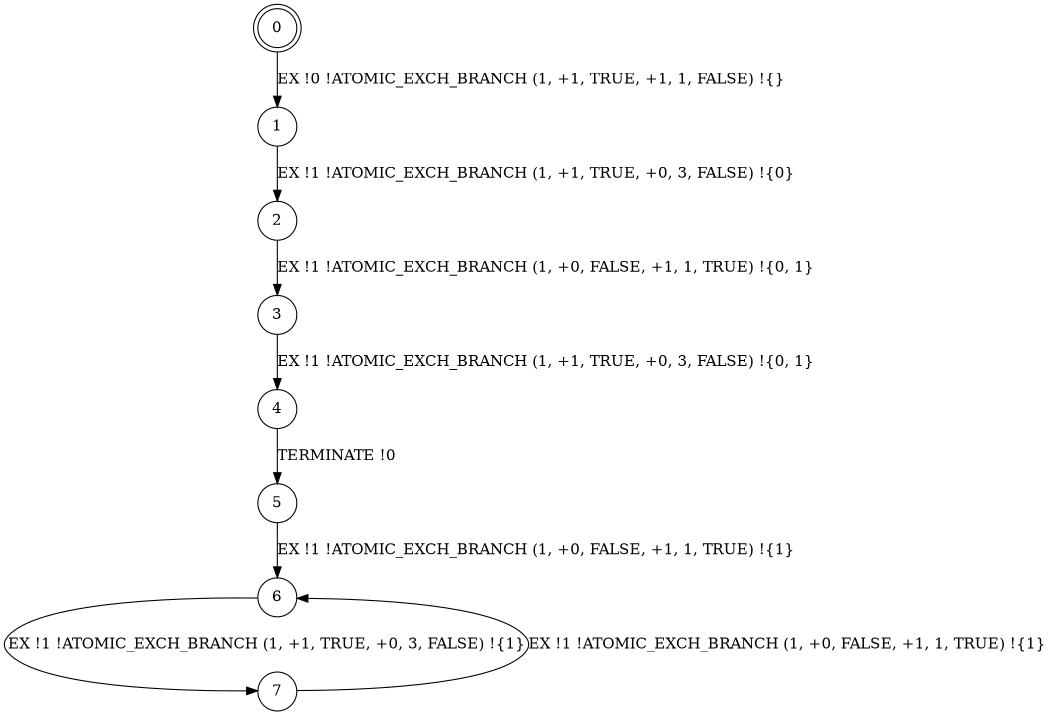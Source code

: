 digraph BCG {
size = "7, 10.5";
center = TRUE;
node [shape = circle];
0 [peripheries = 2];
0 -> 1 [label = "EX !0 !ATOMIC_EXCH_BRANCH (1, +1, TRUE, +1, 1, FALSE) !{}"];
1 -> 2 [label = "EX !1 !ATOMIC_EXCH_BRANCH (1, +1, TRUE, +0, 3, FALSE) !{0}"];
2 -> 3 [label = "EX !1 !ATOMIC_EXCH_BRANCH (1, +0, FALSE, +1, 1, TRUE) !{0, 1}"];
3 -> 4 [label = "EX !1 !ATOMIC_EXCH_BRANCH (1, +1, TRUE, +0, 3, FALSE) !{0, 1}"];
4 -> 5 [label = "TERMINATE !0"];
5 -> 6 [label = "EX !1 !ATOMIC_EXCH_BRANCH (1, +0, FALSE, +1, 1, TRUE) !{1}"];
6 -> 7 [label = "EX !1 !ATOMIC_EXCH_BRANCH (1, +1, TRUE, +0, 3, FALSE) !{1}"];
7 -> 6 [label = "EX !1 !ATOMIC_EXCH_BRANCH (1, +0, FALSE, +1, 1, TRUE) !{1}"];
}
